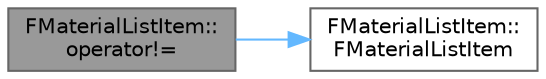 digraph "FMaterialListItem::operator!="
{
 // INTERACTIVE_SVG=YES
 // LATEX_PDF_SIZE
  bgcolor="transparent";
  edge [fontname=Helvetica,fontsize=10,labelfontname=Helvetica,labelfontsize=10];
  node [fontname=Helvetica,fontsize=10,shape=box,height=0.2,width=0.4];
  rankdir="LR";
  Node1 [id="Node000001",label="FMaterialListItem::\loperator!=",height=0.2,width=0.4,color="gray40", fillcolor="grey60", style="filled", fontcolor="black",tooltip=" "];
  Node1 -> Node2 [id="edge1_Node000001_Node000002",color="steelblue1",style="solid",tooltip=" "];
  Node2 [id="Node000002",label="FMaterialListItem::\lFMaterialListItem",height=0.2,width=0.4,color="grey40", fillcolor="white", style="filled",URL="$d8/dd5/structFMaterialListItem.html#a1df9cb1b04202651e2b66056ec2cdf3c",tooltip=" "];
}
